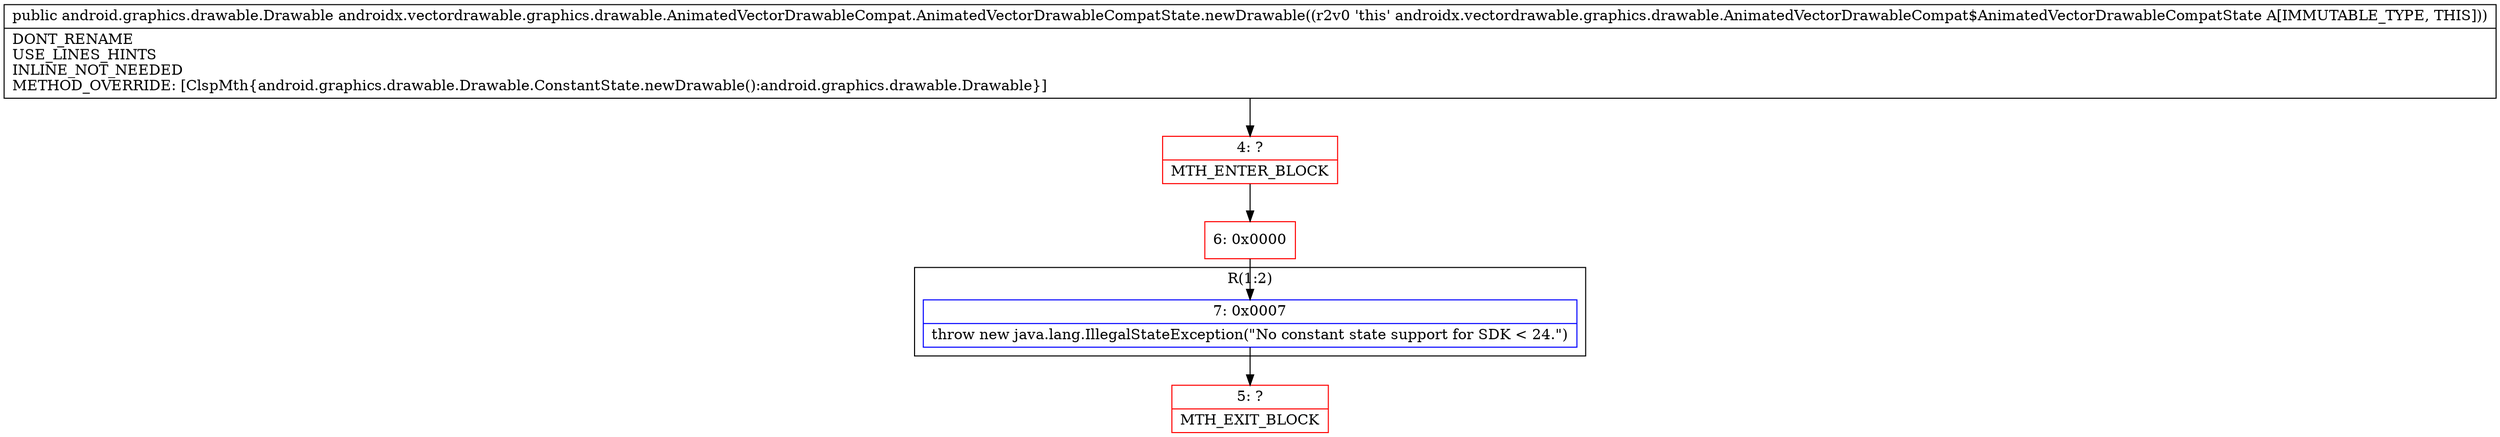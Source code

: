 digraph "CFG forandroidx.vectordrawable.graphics.drawable.AnimatedVectorDrawableCompat.AnimatedVectorDrawableCompatState.newDrawable()Landroid\/graphics\/drawable\/Drawable;" {
subgraph cluster_Region_2004142353 {
label = "R(1:2)";
node [shape=record,color=blue];
Node_7 [shape=record,label="{7\:\ 0x0007|throw new java.lang.IllegalStateException(\"No constant state support for SDK \< 24.\")\l}"];
}
Node_4 [shape=record,color=red,label="{4\:\ ?|MTH_ENTER_BLOCK\l}"];
Node_6 [shape=record,color=red,label="{6\:\ 0x0000}"];
Node_5 [shape=record,color=red,label="{5\:\ ?|MTH_EXIT_BLOCK\l}"];
MethodNode[shape=record,label="{public android.graphics.drawable.Drawable androidx.vectordrawable.graphics.drawable.AnimatedVectorDrawableCompat.AnimatedVectorDrawableCompatState.newDrawable((r2v0 'this' androidx.vectordrawable.graphics.drawable.AnimatedVectorDrawableCompat$AnimatedVectorDrawableCompatState A[IMMUTABLE_TYPE, THIS]))  | DONT_RENAME\lUSE_LINES_HINTS\lINLINE_NOT_NEEDED\lMETHOD_OVERRIDE: [ClspMth\{android.graphics.drawable.Drawable.ConstantState.newDrawable():android.graphics.drawable.Drawable\}]\l}"];
MethodNode -> Node_4;Node_7 -> Node_5;
Node_4 -> Node_6;
Node_6 -> Node_7;
}

